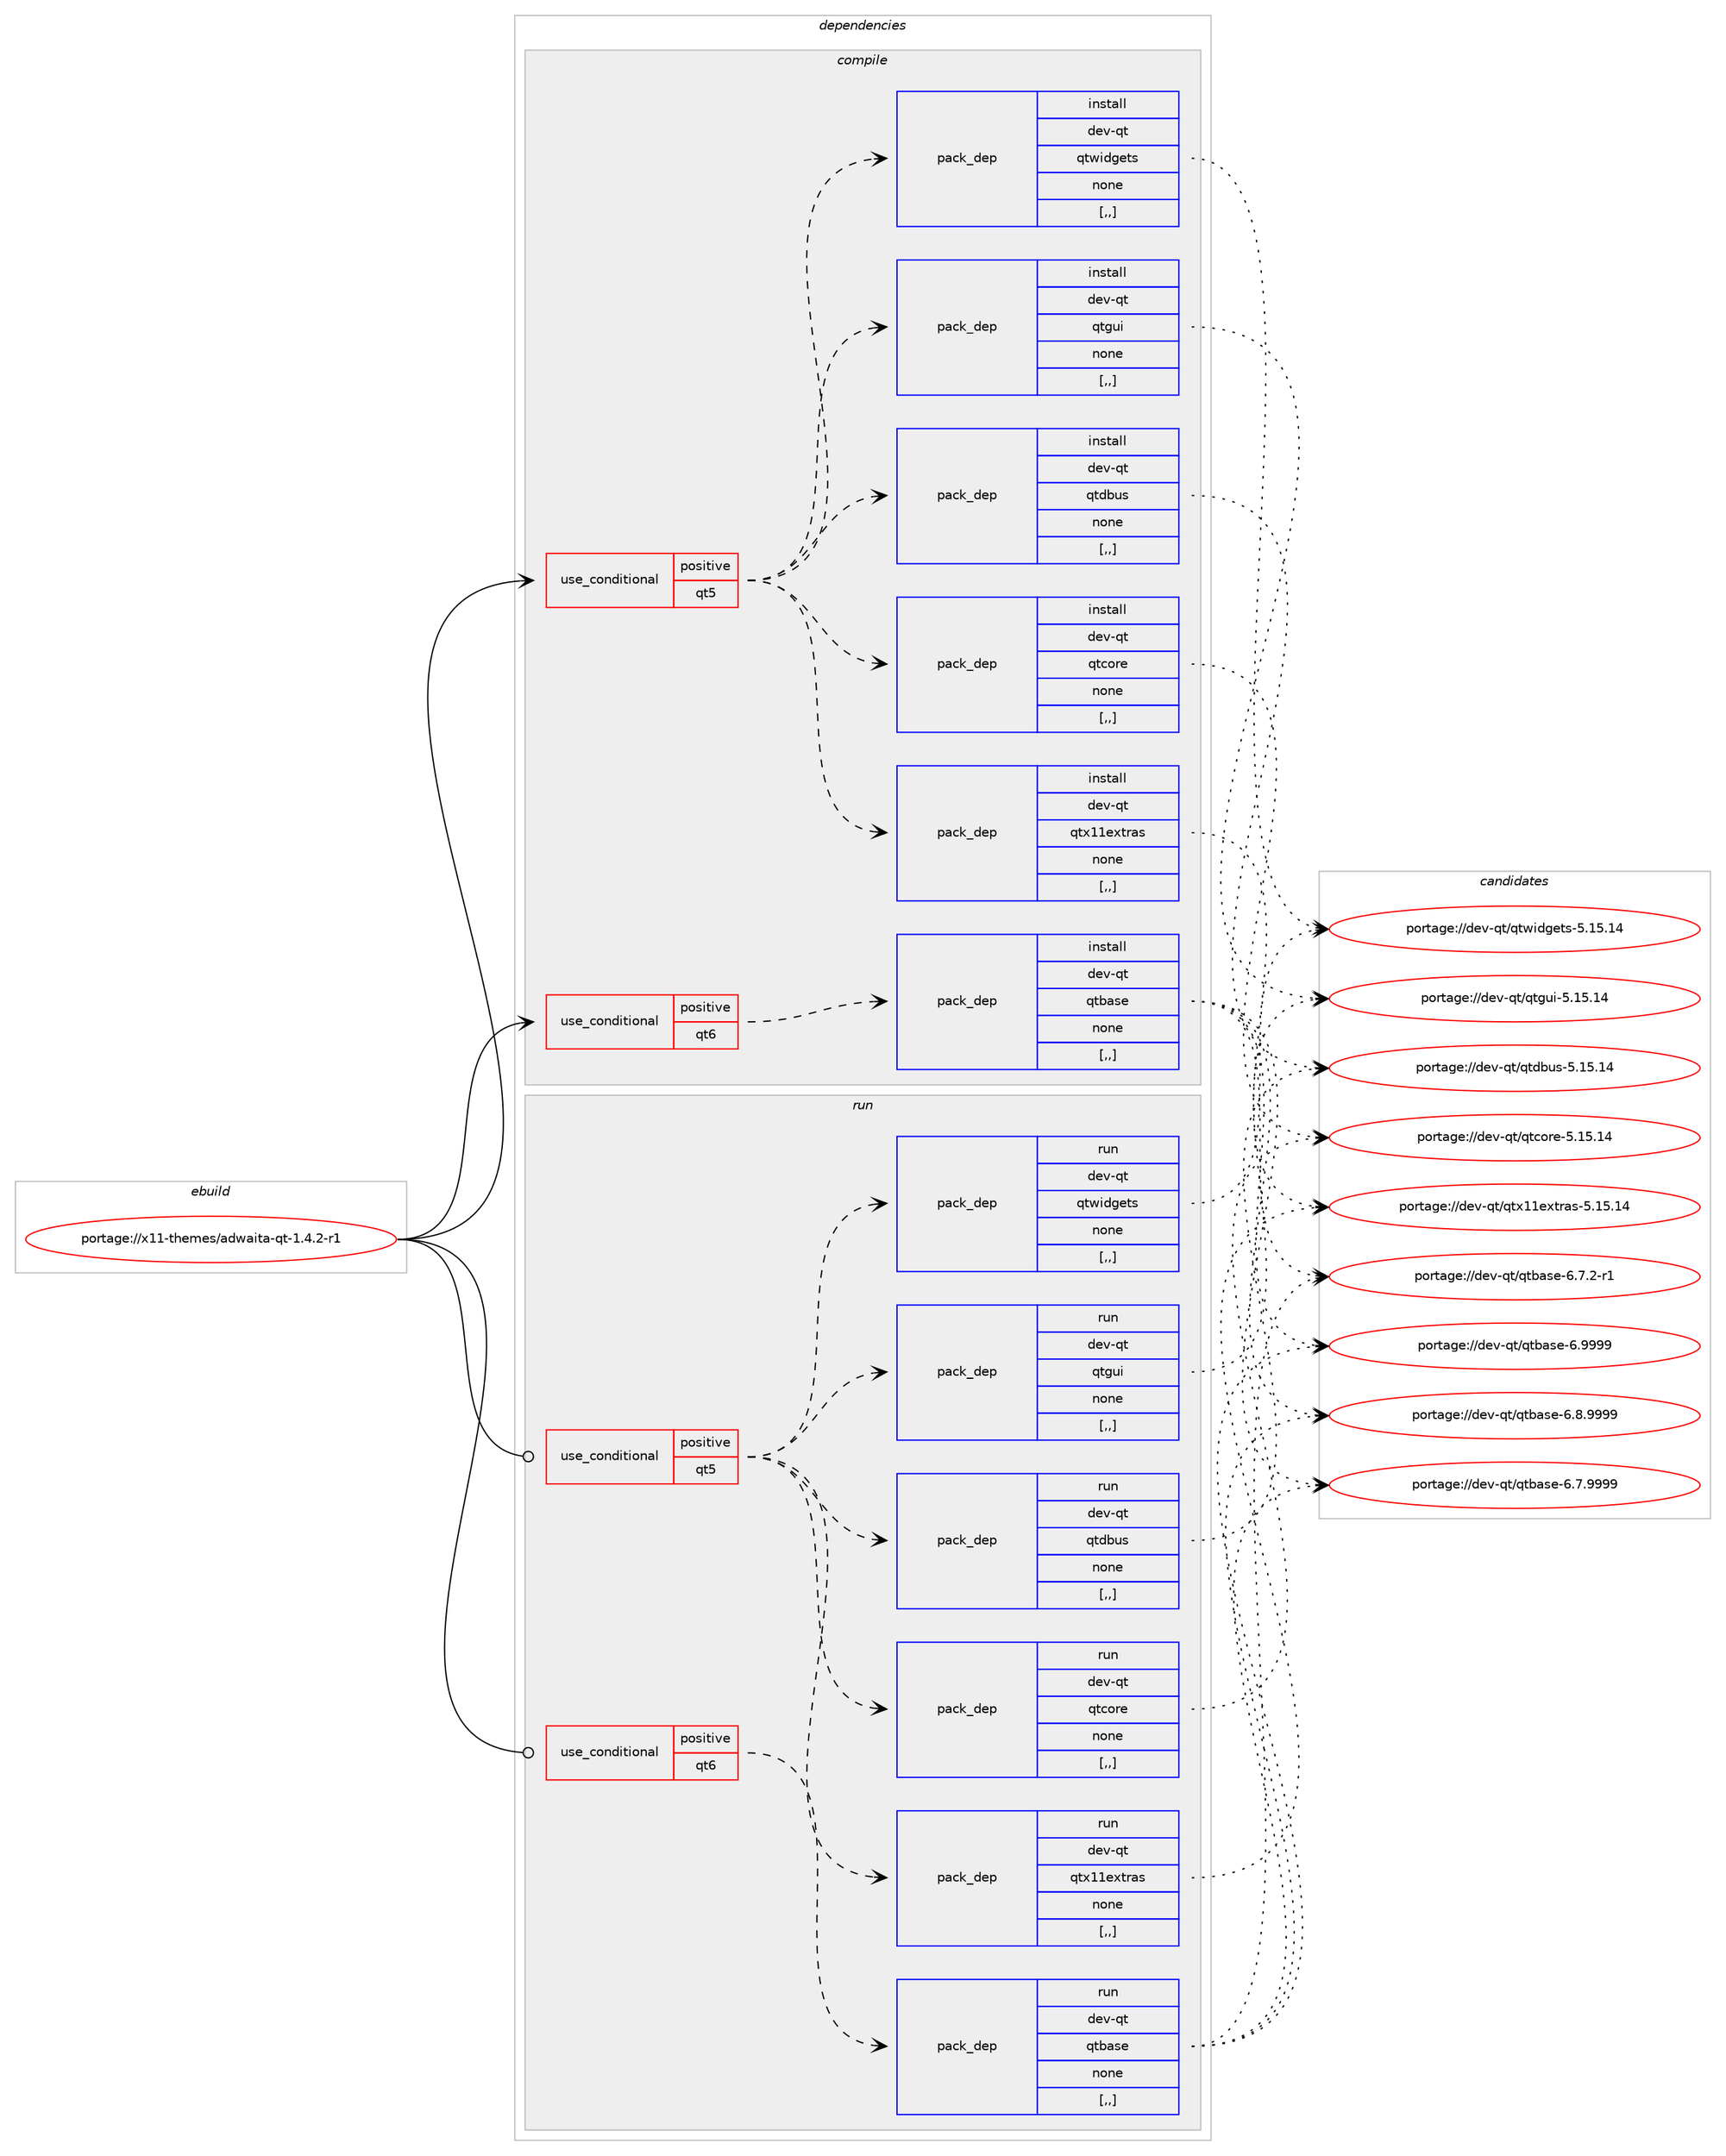 digraph prolog {

# *************
# Graph options
# *************

newrank=true;
concentrate=true;
compound=true;
graph [rankdir=LR,fontname=Helvetica,fontsize=10,ranksep=1.5];#, ranksep=2.5, nodesep=0.2];
edge  [arrowhead=vee];
node  [fontname=Helvetica,fontsize=10];

# **********
# The ebuild
# **********

subgraph cluster_leftcol {
color=gray;
label=<<i>ebuild</i>>;
id [label="portage://x11-themes/adwaita-qt-1.4.2-r1", color=red, width=4, href="../x11-themes/adwaita-qt-1.4.2-r1.svg"];
}

# ****************
# The dependencies
# ****************

subgraph cluster_midcol {
color=gray;
label=<<i>dependencies</i>>;
subgraph cluster_compile {
fillcolor="#eeeeee";
style=filled;
label=<<i>compile</i>>;
subgraph cond123291 {
dependency467941 [label=<<TABLE BORDER="0" CELLBORDER="1" CELLSPACING="0" CELLPADDING="4"><TR><TD ROWSPAN="3" CELLPADDING="10">use_conditional</TD></TR><TR><TD>positive</TD></TR><TR><TD>qt5</TD></TR></TABLE>>, shape=none, color=red];
subgraph pack341221 {
dependency467942 [label=<<TABLE BORDER="0" CELLBORDER="1" CELLSPACING="0" CELLPADDING="4" WIDTH="220"><TR><TD ROWSPAN="6" CELLPADDING="30">pack_dep</TD></TR><TR><TD WIDTH="110">install</TD></TR><TR><TD>dev-qt</TD></TR><TR><TD>qtcore</TD></TR><TR><TD>none</TD></TR><TR><TD>[,,]</TD></TR></TABLE>>, shape=none, color=blue];
}
dependency467941:e -> dependency467942:w [weight=20,style="dashed",arrowhead="vee"];
subgraph pack341222 {
dependency467943 [label=<<TABLE BORDER="0" CELLBORDER="1" CELLSPACING="0" CELLPADDING="4" WIDTH="220"><TR><TD ROWSPAN="6" CELLPADDING="30">pack_dep</TD></TR><TR><TD WIDTH="110">install</TD></TR><TR><TD>dev-qt</TD></TR><TR><TD>qtdbus</TD></TR><TR><TD>none</TD></TR><TR><TD>[,,]</TD></TR></TABLE>>, shape=none, color=blue];
}
dependency467941:e -> dependency467943:w [weight=20,style="dashed",arrowhead="vee"];
subgraph pack341223 {
dependency467944 [label=<<TABLE BORDER="0" CELLBORDER="1" CELLSPACING="0" CELLPADDING="4" WIDTH="220"><TR><TD ROWSPAN="6" CELLPADDING="30">pack_dep</TD></TR><TR><TD WIDTH="110">install</TD></TR><TR><TD>dev-qt</TD></TR><TR><TD>qtgui</TD></TR><TR><TD>none</TD></TR><TR><TD>[,,]</TD></TR></TABLE>>, shape=none, color=blue];
}
dependency467941:e -> dependency467944:w [weight=20,style="dashed",arrowhead="vee"];
subgraph pack341224 {
dependency467945 [label=<<TABLE BORDER="0" CELLBORDER="1" CELLSPACING="0" CELLPADDING="4" WIDTH="220"><TR><TD ROWSPAN="6" CELLPADDING="30">pack_dep</TD></TR><TR><TD WIDTH="110">install</TD></TR><TR><TD>dev-qt</TD></TR><TR><TD>qtwidgets</TD></TR><TR><TD>none</TD></TR><TR><TD>[,,]</TD></TR></TABLE>>, shape=none, color=blue];
}
dependency467941:e -> dependency467945:w [weight=20,style="dashed",arrowhead="vee"];
subgraph pack341225 {
dependency467946 [label=<<TABLE BORDER="0" CELLBORDER="1" CELLSPACING="0" CELLPADDING="4" WIDTH="220"><TR><TD ROWSPAN="6" CELLPADDING="30">pack_dep</TD></TR><TR><TD WIDTH="110">install</TD></TR><TR><TD>dev-qt</TD></TR><TR><TD>qtx11extras</TD></TR><TR><TD>none</TD></TR><TR><TD>[,,]</TD></TR></TABLE>>, shape=none, color=blue];
}
dependency467941:e -> dependency467946:w [weight=20,style="dashed",arrowhead="vee"];
}
id:e -> dependency467941:w [weight=20,style="solid",arrowhead="vee"];
subgraph cond123292 {
dependency467947 [label=<<TABLE BORDER="0" CELLBORDER="1" CELLSPACING="0" CELLPADDING="4"><TR><TD ROWSPAN="3" CELLPADDING="10">use_conditional</TD></TR><TR><TD>positive</TD></TR><TR><TD>qt6</TD></TR></TABLE>>, shape=none, color=red];
subgraph pack341226 {
dependency467948 [label=<<TABLE BORDER="0" CELLBORDER="1" CELLSPACING="0" CELLPADDING="4" WIDTH="220"><TR><TD ROWSPAN="6" CELLPADDING="30">pack_dep</TD></TR><TR><TD WIDTH="110">install</TD></TR><TR><TD>dev-qt</TD></TR><TR><TD>qtbase</TD></TR><TR><TD>none</TD></TR><TR><TD>[,,]</TD></TR></TABLE>>, shape=none, color=blue];
}
dependency467947:e -> dependency467948:w [weight=20,style="dashed",arrowhead="vee"];
}
id:e -> dependency467947:w [weight=20,style="solid",arrowhead="vee"];
}
subgraph cluster_compileandrun {
fillcolor="#eeeeee";
style=filled;
label=<<i>compile and run</i>>;
}
subgraph cluster_run {
fillcolor="#eeeeee";
style=filled;
label=<<i>run</i>>;
subgraph cond123293 {
dependency467949 [label=<<TABLE BORDER="0" CELLBORDER="1" CELLSPACING="0" CELLPADDING="4"><TR><TD ROWSPAN="3" CELLPADDING="10">use_conditional</TD></TR><TR><TD>positive</TD></TR><TR><TD>qt5</TD></TR></TABLE>>, shape=none, color=red];
subgraph pack341227 {
dependency467950 [label=<<TABLE BORDER="0" CELLBORDER="1" CELLSPACING="0" CELLPADDING="4" WIDTH="220"><TR><TD ROWSPAN="6" CELLPADDING="30">pack_dep</TD></TR><TR><TD WIDTH="110">run</TD></TR><TR><TD>dev-qt</TD></TR><TR><TD>qtcore</TD></TR><TR><TD>none</TD></TR><TR><TD>[,,]</TD></TR></TABLE>>, shape=none, color=blue];
}
dependency467949:e -> dependency467950:w [weight=20,style="dashed",arrowhead="vee"];
subgraph pack341228 {
dependency467951 [label=<<TABLE BORDER="0" CELLBORDER="1" CELLSPACING="0" CELLPADDING="4" WIDTH="220"><TR><TD ROWSPAN="6" CELLPADDING="30">pack_dep</TD></TR><TR><TD WIDTH="110">run</TD></TR><TR><TD>dev-qt</TD></TR><TR><TD>qtdbus</TD></TR><TR><TD>none</TD></TR><TR><TD>[,,]</TD></TR></TABLE>>, shape=none, color=blue];
}
dependency467949:e -> dependency467951:w [weight=20,style="dashed",arrowhead="vee"];
subgraph pack341229 {
dependency467952 [label=<<TABLE BORDER="0" CELLBORDER="1" CELLSPACING="0" CELLPADDING="4" WIDTH="220"><TR><TD ROWSPAN="6" CELLPADDING="30">pack_dep</TD></TR><TR><TD WIDTH="110">run</TD></TR><TR><TD>dev-qt</TD></TR><TR><TD>qtgui</TD></TR><TR><TD>none</TD></TR><TR><TD>[,,]</TD></TR></TABLE>>, shape=none, color=blue];
}
dependency467949:e -> dependency467952:w [weight=20,style="dashed",arrowhead="vee"];
subgraph pack341230 {
dependency467953 [label=<<TABLE BORDER="0" CELLBORDER="1" CELLSPACING="0" CELLPADDING="4" WIDTH="220"><TR><TD ROWSPAN="6" CELLPADDING="30">pack_dep</TD></TR><TR><TD WIDTH="110">run</TD></TR><TR><TD>dev-qt</TD></TR><TR><TD>qtwidgets</TD></TR><TR><TD>none</TD></TR><TR><TD>[,,]</TD></TR></TABLE>>, shape=none, color=blue];
}
dependency467949:e -> dependency467953:w [weight=20,style="dashed",arrowhead="vee"];
subgraph pack341231 {
dependency467954 [label=<<TABLE BORDER="0" CELLBORDER="1" CELLSPACING="0" CELLPADDING="4" WIDTH="220"><TR><TD ROWSPAN="6" CELLPADDING="30">pack_dep</TD></TR><TR><TD WIDTH="110">run</TD></TR><TR><TD>dev-qt</TD></TR><TR><TD>qtx11extras</TD></TR><TR><TD>none</TD></TR><TR><TD>[,,]</TD></TR></TABLE>>, shape=none, color=blue];
}
dependency467949:e -> dependency467954:w [weight=20,style="dashed",arrowhead="vee"];
}
id:e -> dependency467949:w [weight=20,style="solid",arrowhead="odot"];
subgraph cond123294 {
dependency467955 [label=<<TABLE BORDER="0" CELLBORDER="1" CELLSPACING="0" CELLPADDING="4"><TR><TD ROWSPAN="3" CELLPADDING="10">use_conditional</TD></TR><TR><TD>positive</TD></TR><TR><TD>qt6</TD></TR></TABLE>>, shape=none, color=red];
subgraph pack341232 {
dependency467956 [label=<<TABLE BORDER="0" CELLBORDER="1" CELLSPACING="0" CELLPADDING="4" WIDTH="220"><TR><TD ROWSPAN="6" CELLPADDING="30">pack_dep</TD></TR><TR><TD WIDTH="110">run</TD></TR><TR><TD>dev-qt</TD></TR><TR><TD>qtbase</TD></TR><TR><TD>none</TD></TR><TR><TD>[,,]</TD></TR></TABLE>>, shape=none, color=blue];
}
dependency467955:e -> dependency467956:w [weight=20,style="dashed",arrowhead="vee"];
}
id:e -> dependency467955:w [weight=20,style="solid",arrowhead="odot"];
}
}

# **************
# The candidates
# **************

subgraph cluster_choices {
rank=same;
color=gray;
label=<<i>candidates</i>>;

subgraph choice341221 {
color=black;
nodesep=1;
choice1001011184511311647113116991111141014553464953464952 [label="portage://dev-qt/qtcore-5.15.14", color=red, width=4,href="../dev-qt/qtcore-5.15.14.svg"];
dependency467942:e -> choice1001011184511311647113116991111141014553464953464952:w [style=dotted,weight="100"];
}
subgraph choice341222 {
color=black;
nodesep=1;
choice1001011184511311647113116100981171154553464953464952 [label="portage://dev-qt/qtdbus-5.15.14", color=red, width=4,href="../dev-qt/qtdbus-5.15.14.svg"];
dependency467943:e -> choice1001011184511311647113116100981171154553464953464952:w [style=dotted,weight="100"];
}
subgraph choice341223 {
color=black;
nodesep=1;
choice10010111845113116471131161031171054553464953464952 [label="portage://dev-qt/qtgui-5.15.14", color=red, width=4,href="../dev-qt/qtgui-5.15.14.svg"];
dependency467944:e -> choice10010111845113116471131161031171054553464953464952:w [style=dotted,weight="100"];
}
subgraph choice341224 {
color=black;
nodesep=1;
choice10010111845113116471131161191051001031011161154553464953464952 [label="portage://dev-qt/qtwidgets-5.15.14", color=red, width=4,href="../dev-qt/qtwidgets-5.15.14.svg"];
dependency467945:e -> choice10010111845113116471131161191051001031011161154553464953464952:w [style=dotted,weight="100"];
}
subgraph choice341225 {
color=black;
nodesep=1;
choice10010111845113116471131161204949101120116114971154553464953464952 [label="portage://dev-qt/qtx11extras-5.15.14", color=red, width=4,href="../dev-qt/qtx11extras-5.15.14.svg"];
dependency467946:e -> choice10010111845113116471131161204949101120116114971154553464953464952:w [style=dotted,weight="100"];
}
subgraph choice341226 {
color=black;
nodesep=1;
choice1001011184511311647113116989711510145544657575757 [label="portage://dev-qt/qtbase-6.9999", color=red, width=4,href="../dev-qt/qtbase-6.9999.svg"];
choice10010111845113116471131169897115101455446564657575757 [label="portage://dev-qt/qtbase-6.8.9999", color=red, width=4,href="../dev-qt/qtbase-6.8.9999.svg"];
choice10010111845113116471131169897115101455446554657575757 [label="portage://dev-qt/qtbase-6.7.9999", color=red, width=4,href="../dev-qt/qtbase-6.7.9999.svg"];
choice100101118451131164711311698971151014554465546504511449 [label="portage://dev-qt/qtbase-6.7.2-r1", color=red, width=4,href="../dev-qt/qtbase-6.7.2-r1.svg"];
dependency467948:e -> choice1001011184511311647113116989711510145544657575757:w [style=dotted,weight="100"];
dependency467948:e -> choice10010111845113116471131169897115101455446564657575757:w [style=dotted,weight="100"];
dependency467948:e -> choice10010111845113116471131169897115101455446554657575757:w [style=dotted,weight="100"];
dependency467948:e -> choice100101118451131164711311698971151014554465546504511449:w [style=dotted,weight="100"];
}
subgraph choice341227 {
color=black;
nodesep=1;
choice1001011184511311647113116991111141014553464953464952 [label="portage://dev-qt/qtcore-5.15.14", color=red, width=4,href="../dev-qt/qtcore-5.15.14.svg"];
dependency467950:e -> choice1001011184511311647113116991111141014553464953464952:w [style=dotted,weight="100"];
}
subgraph choice341228 {
color=black;
nodesep=1;
choice1001011184511311647113116100981171154553464953464952 [label="portage://dev-qt/qtdbus-5.15.14", color=red, width=4,href="../dev-qt/qtdbus-5.15.14.svg"];
dependency467951:e -> choice1001011184511311647113116100981171154553464953464952:w [style=dotted,weight="100"];
}
subgraph choice341229 {
color=black;
nodesep=1;
choice10010111845113116471131161031171054553464953464952 [label="portage://dev-qt/qtgui-5.15.14", color=red, width=4,href="../dev-qt/qtgui-5.15.14.svg"];
dependency467952:e -> choice10010111845113116471131161031171054553464953464952:w [style=dotted,weight="100"];
}
subgraph choice341230 {
color=black;
nodesep=1;
choice10010111845113116471131161191051001031011161154553464953464952 [label="portage://dev-qt/qtwidgets-5.15.14", color=red, width=4,href="../dev-qt/qtwidgets-5.15.14.svg"];
dependency467953:e -> choice10010111845113116471131161191051001031011161154553464953464952:w [style=dotted,weight="100"];
}
subgraph choice341231 {
color=black;
nodesep=1;
choice10010111845113116471131161204949101120116114971154553464953464952 [label="portage://dev-qt/qtx11extras-5.15.14", color=red, width=4,href="../dev-qt/qtx11extras-5.15.14.svg"];
dependency467954:e -> choice10010111845113116471131161204949101120116114971154553464953464952:w [style=dotted,weight="100"];
}
subgraph choice341232 {
color=black;
nodesep=1;
choice1001011184511311647113116989711510145544657575757 [label="portage://dev-qt/qtbase-6.9999", color=red, width=4,href="../dev-qt/qtbase-6.9999.svg"];
choice10010111845113116471131169897115101455446564657575757 [label="portage://dev-qt/qtbase-6.8.9999", color=red, width=4,href="../dev-qt/qtbase-6.8.9999.svg"];
choice10010111845113116471131169897115101455446554657575757 [label="portage://dev-qt/qtbase-6.7.9999", color=red, width=4,href="../dev-qt/qtbase-6.7.9999.svg"];
choice100101118451131164711311698971151014554465546504511449 [label="portage://dev-qt/qtbase-6.7.2-r1", color=red, width=4,href="../dev-qt/qtbase-6.7.2-r1.svg"];
dependency467956:e -> choice1001011184511311647113116989711510145544657575757:w [style=dotted,weight="100"];
dependency467956:e -> choice10010111845113116471131169897115101455446564657575757:w [style=dotted,weight="100"];
dependency467956:e -> choice10010111845113116471131169897115101455446554657575757:w [style=dotted,weight="100"];
dependency467956:e -> choice100101118451131164711311698971151014554465546504511449:w [style=dotted,weight="100"];
}
}

}
